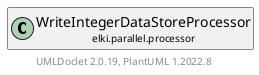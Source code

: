 @startuml
    remove .*\.(Instance|Par|Parameterizer|Factory)$
    set namespaceSeparator none
    hide empty fields
    hide empty methods

    class "<size:14>WriteIntegerDataStoreProcessor.Instance\n<size:10>elki.parallel.processor" as elki.parallel.processor.WriteIntegerDataStoreProcessor.Instance [[WriteIntegerDataStoreProcessor.Instance.html]] {
        ~input: Instance
        +Instance(Instance)
        +map(DBIDRef): void
    }

    interface "<size:14>Processor.Instance\n<size:10>elki.parallel.processor" as elki.parallel.processor.Processor.Instance [[Processor.Instance.html]] {
        {abstract} +map(DBIDRef): void
    }
    class "<size:14>WriteIntegerDataStoreProcessor\n<size:10>elki.parallel.processor" as elki.parallel.processor.WriteIntegerDataStoreProcessor [[WriteIntegerDataStoreProcessor.html]]

    elki.parallel.processor.Processor.Instance <|.. elki.parallel.processor.WriteIntegerDataStoreProcessor.Instance
    elki.parallel.processor.WriteIntegerDataStoreProcessor +-- elki.parallel.processor.WriteIntegerDataStoreProcessor.Instance

    center footer UMLDoclet 2.0.19, PlantUML 1.2022.8
@enduml
